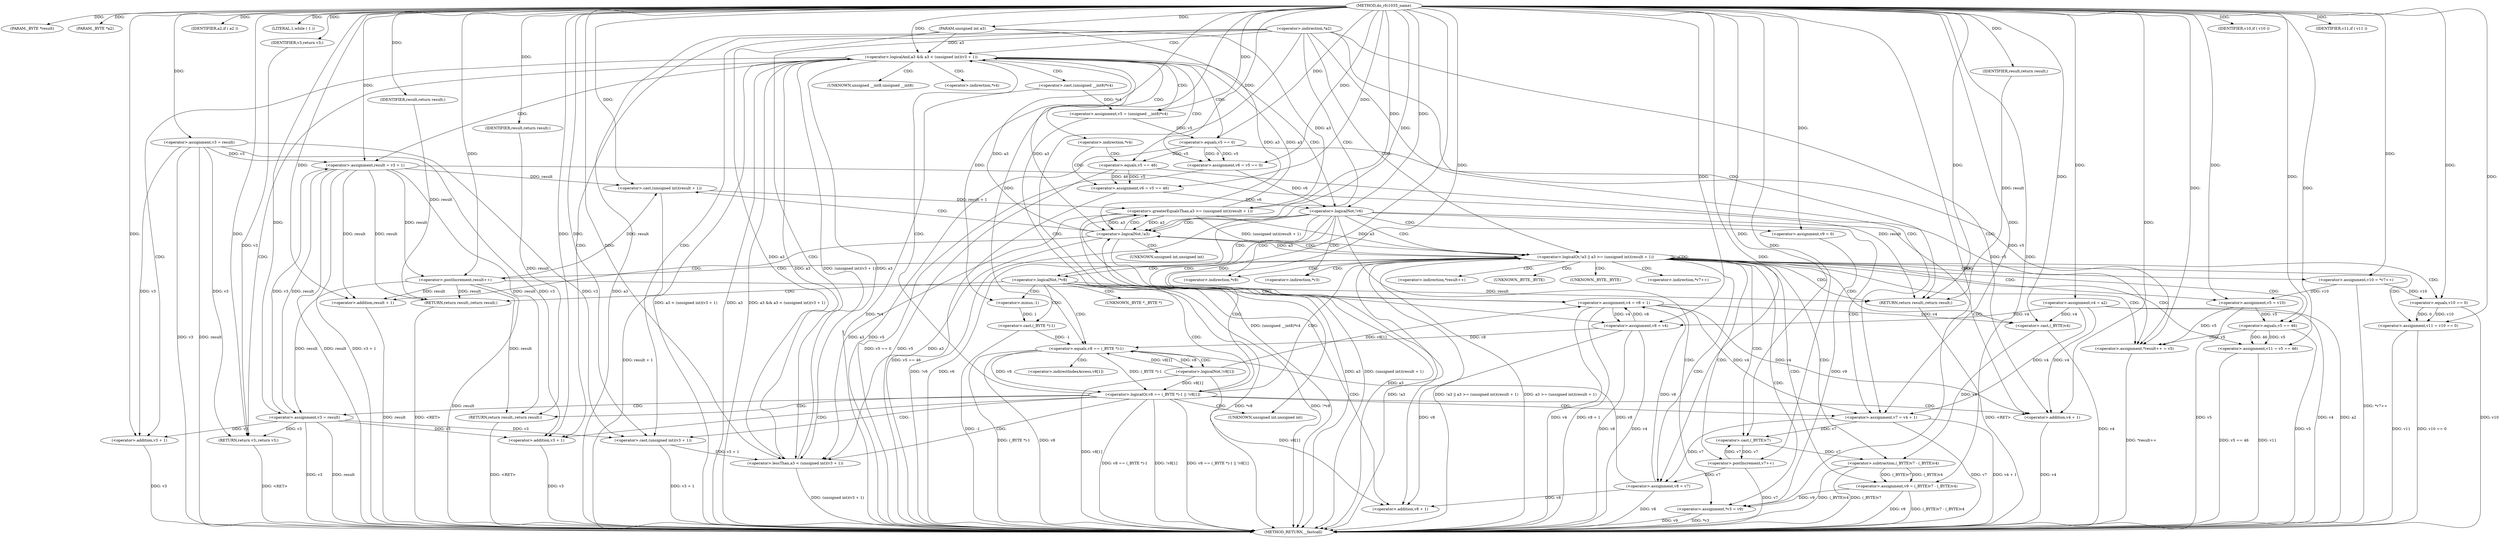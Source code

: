 digraph do_rfc1035_name {  
"1000110" [label = "(METHOD,do_rfc1035_name)" ]
"1000278" [label = "(METHOD_RETURN,__fastcall)" ]
"1000111" [label = "(PARAM,_BYTE *result)" ]
"1000112" [label = "(PARAM,_BYTE *a2)" ]
"1000113" [label = "(PARAM,unsigned int a3)" ]
"1000124" [label = "(<operator>.assignment,v3 = result)" ]
"1000128" [label = "(IDENTIFIER,a2,if ( a2 ))" ]
"1000130" [label = "(<operator>.assignment,v4 = a2)" ]
"1000138" [label = "(LITERAL,1,while ( 1 ))" ]
"1000141" [label = "(<operator>.logicalAnd,a3 && a3 < (unsigned int)(v3 + 1))" ]
"1000143" [label = "(<operator>.lessThan,a3 < (unsigned int)(v3 + 1))" ]
"1000145" [label = "(<operator>.cast,(unsigned int)(v3 + 1))" ]
"1000147" [label = "(<operator>.addition,v3 + 1)" ]
"1000150" [label = "(RETURN,return v3;,return v3;)" ]
"1000151" [label = "(IDENTIFIER,v3,return v3;)" ]
"1000152" [label = "(<operator>.assignment,result = v3 + 1)" ]
"1000154" [label = "(<operator>.addition,v3 + 1)" ]
"1000157" [label = "(<operator>.assignment,v5 = (unsigned __int8)*v4)" ]
"1000159" [label = "(<operator>.cast,(unsigned __int8)*v4)" ]
"1000163" [label = "(<operator>.assignment,v6 = v5 == 0)" ]
"1000165" [label = "(<operator>.equals,v5 == 0)" ]
"1000171" [label = "(<operator>.assignment,v6 = v5 == 46)" ]
"1000173" [label = "(<operator>.equals,v5 == 46)" ]
"1000177" [label = "(<operator>.logicalNot,!v6)" ]
"1000180" [label = "(<operator>.assignment,v8 = v4)" ]
"1000183" [label = "(<operator>.assignment,v9 = 0)" ]
"1000187" [label = "(<operator>.assignment,*v3 = v9)" ]
"1000192" [label = "(<operator>.logicalNot,!*v8)" ]
"1000195" [label = "(RETURN,return result;,return result;)" ]
"1000196" [label = "(IDENTIFIER,result,return result;)" ]
"1000197" [label = "(<operator>.assignment,v4 = v8 + 1)" ]
"1000199" [label = "(<operator>.addition,v8 + 1)" ]
"1000203" [label = "(<operator>.logicalOr,v8 == (_BYTE *)-1 || !v8[1])" ]
"1000204" [label = "(<operator>.equals,v8 == (_BYTE *)-1)" ]
"1000206" [label = "(<operator>.cast,(_BYTE *)-1)" ]
"1000208" [label = "(<operator>.minus,-1)" ]
"1000210" [label = "(<operator>.logicalNot,!v8[1])" ]
"1000214" [label = "(RETURN,return result;,return result;)" ]
"1000215" [label = "(IDENTIFIER,result,return result;)" ]
"1000216" [label = "(<operator>.assignment,v3 = result)" ]
"1000219" [label = "(<operator>.assignment,v7 = v4 + 1)" ]
"1000221" [label = "(<operator>.addition,v4 + 1)" ]
"1000225" [label = "(<operator>.logicalOr,!a3 || a3 >= (unsigned int)(result + 1))" ]
"1000226" [label = "(<operator>.logicalNot,!a3)" ]
"1000228" [label = "(<operator>.greaterEqualsThan,a3 >= (unsigned int)(result + 1))" ]
"1000230" [label = "(<operator>.cast,(unsigned int)(result + 1))" ]
"1000232" [label = "(<operator>.addition,result + 1)" ]
"1000236" [label = "(<operator>.assignment,*result++ = v5)" ]
"1000238" [label = "(<operator>.postIncrement,result++)" ]
"1000241" [label = "(<operator>.assignment,v8 = v7)" ]
"1000244" [label = "(<operator>.assignment,v9 = (_BYTE)v7 - (_BYTE)v4)" ]
"1000246" [label = "(<operator>.subtraction,(_BYTE)v7 - (_BYTE)v4)" ]
"1000247" [label = "(<operator>.cast,(_BYTE)v7)" ]
"1000250" [label = "(<operator>.cast,(_BYTE)v4)" ]
"1000253" [label = "(<operator>.assignment,v10 = *v7++)" ]
"1000256" [label = "(<operator>.postIncrement,v7++)" ]
"1000258" [label = "(<operator>.assignment,v5 = v10)" ]
"1000261" [label = "(<operator>.assignment,v11 = v10 == 0)" ]
"1000263" [label = "(<operator>.equals,v10 == 0)" ]
"1000267" [label = "(IDENTIFIER,v10,if ( v10 ))" ]
"1000268" [label = "(<operator>.assignment,v11 = v5 == 46)" ]
"1000270" [label = "(<operator>.equals,v5 == 46)" ]
"1000274" [label = "(IDENTIFIER,v11,if ( v11 ))" ]
"1000276" [label = "(RETURN,return result;,return result;)" ]
"1000277" [label = "(IDENTIFIER,result,return result;)" ]
"1000134" [label = "(<operator>.indirection,*a2)" ]
"1000146" [label = "(UNKNOWN,unsigned int,unsigned int)" ]
"1000160" [label = "(UNKNOWN,unsigned __int8,unsigned __int8)" ]
"1000161" [label = "(<operator>.indirection,*v4)" ]
"1000169" [label = "(<operator>.indirection,*v4)" ]
"1000188" [label = "(<operator>.indirection,*v3)" ]
"1000193" [label = "(<operator>.indirection,*v8)" ]
"1000207" [label = "(UNKNOWN,_BYTE *,_BYTE *)" ]
"1000211" [label = "(<operator>.indirectIndexAccess,v8[1])" ]
"1000231" [label = "(UNKNOWN,unsigned int,unsigned int)" ]
"1000237" [label = "(<operator>.indirection,*result++)" ]
"1000248" [label = "(UNKNOWN,_BYTE,_BYTE)" ]
"1000251" [label = "(UNKNOWN,_BYTE,_BYTE)" ]
"1000255" [label = "(<operator>.indirection,*v7++)" ]
  "1000195" -> "1000278"  [ label = "DDG: <RET>"] 
  "1000276" -> "1000278"  [ label = "DDG: <RET>"] 
  "1000180" -> "1000278"  [ label = "DDG: v8"] 
  "1000197" -> "1000278"  [ label = "DDG: v4"] 
  "1000204" -> "1000278"  [ label = "DDG: (_BYTE *)-1"] 
  "1000159" -> "1000278"  [ label = "DDG: *v4"] 
  "1000216" -> "1000278"  [ label = "DDG: result"] 
  "1000141" -> "1000278"  [ label = "DDG: a3 < (unsigned int)(v3 + 1)"] 
  "1000204" -> "1000278"  [ label = "DDG: v8"] 
  "1000113" -> "1000278"  [ label = "DDG: a3"] 
  "1000197" -> "1000278"  [ label = "DDG: v8 + 1"] 
  "1000203" -> "1000278"  [ label = "DDG: v8 == (_BYTE *)-1 || !v8[1]"] 
  "1000238" -> "1000278"  [ label = "DDG: result"] 
  "1000165" -> "1000278"  [ label = "DDG: v5"] 
  "1000258" -> "1000278"  [ label = "DDG: v5"] 
  "1000173" -> "1000278"  [ label = "DDG: v5"] 
  "1000268" -> "1000278"  [ label = "DDG: v11"] 
  "1000232" -> "1000278"  [ label = "DDG: result"] 
  "1000141" -> "1000278"  [ label = "DDG: a3"] 
  "1000216" -> "1000278"  [ label = "DDG: v3"] 
  "1000177" -> "1000278"  [ label = "DDG: v6"] 
  "1000228" -> "1000278"  [ label = "DDG: (unsigned int)(result + 1)"] 
  "1000210" -> "1000278"  [ label = "DDG: v8[1]"] 
  "1000244" -> "1000278"  [ label = "DDG: (_BYTE)v7 - (_BYTE)v4"] 
  "1000228" -> "1000278"  [ label = "DDG: a3"] 
  "1000219" -> "1000278"  [ label = "DDG: v4 + 1"] 
  "1000219" -> "1000278"  [ label = "DDG: v7"] 
  "1000268" -> "1000278"  [ label = "DDG: v5 == 46"] 
  "1000225" -> "1000278"  [ label = "DDG: !a3"] 
  "1000246" -> "1000278"  [ label = "DDG: (_BYTE)v4"] 
  "1000226" -> "1000278"  [ label = "DDG: a3"] 
  "1000152" -> "1000278"  [ label = "DDG: result"] 
  "1000180" -> "1000278"  [ label = "DDG: v4"] 
  "1000145" -> "1000278"  [ label = "DDG: v3 + 1"] 
  "1000203" -> "1000278"  [ label = "DDG: v8 == (_BYTE *)-1"] 
  "1000147" -> "1000278"  [ label = "DDG: v3"] 
  "1000154" -> "1000278"  [ label = "DDG: v3"] 
  "1000246" -> "1000278"  [ label = "DDG: (_BYTE)v7"] 
  "1000187" -> "1000278"  [ label = "DDG: v9"] 
  "1000236" -> "1000278"  [ label = "DDG: *result++"] 
  "1000270" -> "1000278"  [ label = "DDG: v5"] 
  "1000261" -> "1000278"  [ label = "DDG: v10 == 0"] 
  "1000157" -> "1000278"  [ label = "DDG: (unsigned __int8)*v4"] 
  "1000230" -> "1000278"  [ label = "DDG: result + 1"] 
  "1000253" -> "1000278"  [ label = "DDG: *v7++"] 
  "1000221" -> "1000278"  [ label = "DDG: v4"] 
  "1000192" -> "1000278"  [ label = "DDG: *v8"] 
  "1000130" -> "1000278"  [ label = "DDG: v4"] 
  "1000250" -> "1000278"  [ label = "DDG: v4"] 
  "1000225" -> "1000278"  [ label = "DDG: !a3 || a3 >= (unsigned int)(result + 1)"] 
  "1000187" -> "1000278"  [ label = "DDG: *v3"] 
  "1000206" -> "1000278"  [ label = "DDG: -1"] 
  "1000256" -> "1000278"  [ label = "DDG: v7"] 
  "1000141" -> "1000278"  [ label = "DDG: a3 && a3 < (unsigned int)(v3 + 1)"] 
  "1000124" -> "1000278"  [ label = "DDG: result"] 
  "1000124" -> "1000278"  [ label = "DDG: v3"] 
  "1000192" -> "1000278"  [ label = "DDG: !*v8"] 
  "1000225" -> "1000278"  [ label = "DDG: a3 >= (unsigned int)(result + 1)"] 
  "1000177" -> "1000278"  [ label = "DDG: !v6"] 
  "1000241" -> "1000278"  [ label = "DDG: v8"] 
  "1000263" -> "1000278"  [ label = "DDG: v10"] 
  "1000143" -> "1000278"  [ label = "DDG: (unsigned int)(v3 + 1)"] 
  "1000171" -> "1000278"  [ label = "DDG: v5 == 46"] 
  "1000203" -> "1000278"  [ label = "DDG: !v8[1]"] 
  "1000261" -> "1000278"  [ label = "DDG: v11"] 
  "1000152" -> "1000278"  [ label = "DDG: v3 + 1"] 
  "1000244" -> "1000278"  [ label = "DDG: v9"] 
  "1000163" -> "1000278"  [ label = "DDG: v5 == 0"] 
  "1000130" -> "1000278"  [ label = "DDG: a2"] 
  "1000214" -> "1000278"  [ label = "DDG: <RET>"] 
  "1000150" -> "1000278"  [ label = "DDG: <RET>"] 
  "1000110" -> "1000111"  [ label = "DDG: "] 
  "1000110" -> "1000112"  [ label = "DDG: "] 
  "1000110" -> "1000113"  [ label = "DDG: "] 
  "1000110" -> "1000124"  [ label = "DDG: "] 
  "1000110" -> "1000128"  [ label = "DDG: "] 
  "1000110" -> "1000130"  [ label = "DDG: "] 
  "1000110" -> "1000138"  [ label = "DDG: "] 
  "1000143" -> "1000141"  [ label = "DDG: a3"] 
  "1000228" -> "1000141"  [ label = "DDG: a3"] 
  "1000226" -> "1000141"  [ label = "DDG: a3"] 
  "1000113" -> "1000141"  [ label = "DDG: a3"] 
  "1000110" -> "1000141"  [ label = "DDG: "] 
  "1000143" -> "1000141"  [ label = "DDG: (unsigned int)(v3 + 1)"] 
  "1000141" -> "1000143"  [ label = "DDG: a3"] 
  "1000228" -> "1000143"  [ label = "DDG: a3"] 
  "1000226" -> "1000143"  [ label = "DDG: a3"] 
  "1000113" -> "1000143"  [ label = "DDG: a3"] 
  "1000110" -> "1000143"  [ label = "DDG: "] 
  "1000145" -> "1000143"  [ label = "DDG: v3 + 1"] 
  "1000216" -> "1000145"  [ label = "DDG: v3"] 
  "1000124" -> "1000145"  [ label = "DDG: v3"] 
  "1000110" -> "1000145"  [ label = "DDG: "] 
  "1000216" -> "1000147"  [ label = "DDG: v3"] 
  "1000124" -> "1000147"  [ label = "DDG: v3"] 
  "1000110" -> "1000147"  [ label = "DDG: "] 
  "1000151" -> "1000150"  [ label = "DDG: v3"] 
  "1000216" -> "1000150"  [ label = "DDG: v3"] 
  "1000124" -> "1000150"  [ label = "DDG: v3"] 
  "1000110" -> "1000150"  [ label = "DDG: "] 
  "1000110" -> "1000151"  [ label = "DDG: "] 
  "1000216" -> "1000152"  [ label = "DDG: v3"] 
  "1000124" -> "1000152"  [ label = "DDG: v3"] 
  "1000110" -> "1000152"  [ label = "DDG: "] 
  "1000216" -> "1000154"  [ label = "DDG: v3"] 
  "1000124" -> "1000154"  [ label = "DDG: v3"] 
  "1000110" -> "1000154"  [ label = "DDG: "] 
  "1000159" -> "1000157"  [ label = "DDG: *v4"] 
  "1000110" -> "1000157"  [ label = "DDG: "] 
  "1000165" -> "1000163"  [ label = "DDG: v5"] 
  "1000165" -> "1000163"  [ label = "DDG: 0"] 
  "1000110" -> "1000163"  [ label = "DDG: "] 
  "1000157" -> "1000165"  [ label = "DDG: v5"] 
  "1000110" -> "1000165"  [ label = "DDG: "] 
  "1000173" -> "1000171"  [ label = "DDG: v5"] 
  "1000173" -> "1000171"  [ label = "DDG: 46"] 
  "1000110" -> "1000171"  [ label = "DDG: "] 
  "1000165" -> "1000173"  [ label = "DDG: v5"] 
  "1000110" -> "1000173"  [ label = "DDG: "] 
  "1000163" -> "1000177"  [ label = "DDG: v6"] 
  "1000171" -> "1000177"  [ label = "DDG: v6"] 
  "1000110" -> "1000177"  [ label = "DDG: "] 
  "1000130" -> "1000180"  [ label = "DDG: v4"] 
  "1000197" -> "1000180"  [ label = "DDG: v4"] 
  "1000110" -> "1000180"  [ label = "DDG: "] 
  "1000110" -> "1000183"  [ label = "DDG: "] 
  "1000183" -> "1000187"  [ label = "DDG: v9"] 
  "1000244" -> "1000187"  [ label = "DDG: v9"] 
  "1000110" -> "1000187"  [ label = "DDG: "] 
  "1000196" -> "1000195"  [ label = "DDG: result"] 
  "1000238" -> "1000195"  [ label = "DDG: result"] 
  "1000152" -> "1000195"  [ label = "DDG: result"] 
  "1000110" -> "1000196"  [ label = "DDG: "] 
  "1000180" -> "1000197"  [ label = "DDG: v8"] 
  "1000210" -> "1000197"  [ label = "DDG: v8[1]"] 
  "1000241" -> "1000197"  [ label = "DDG: v8"] 
  "1000110" -> "1000197"  [ label = "DDG: "] 
  "1000180" -> "1000199"  [ label = "DDG: v8"] 
  "1000210" -> "1000199"  [ label = "DDG: v8[1]"] 
  "1000241" -> "1000199"  [ label = "DDG: v8"] 
  "1000110" -> "1000199"  [ label = "DDG: "] 
  "1000204" -> "1000203"  [ label = "DDG: v8"] 
  "1000204" -> "1000203"  [ label = "DDG: (_BYTE *)-1"] 
  "1000210" -> "1000204"  [ label = "DDG: v8[1]"] 
  "1000110" -> "1000204"  [ label = "DDG: "] 
  "1000180" -> "1000204"  [ label = "DDG: v8"] 
  "1000241" -> "1000204"  [ label = "DDG: v8"] 
  "1000206" -> "1000204"  [ label = "DDG: -1"] 
  "1000208" -> "1000206"  [ label = "DDG: 1"] 
  "1000110" -> "1000208"  [ label = "DDG: "] 
  "1000210" -> "1000203"  [ label = "DDG: v8[1]"] 
  "1000204" -> "1000210"  [ label = "DDG: v8"] 
  "1000215" -> "1000214"  [ label = "DDG: result"] 
  "1000238" -> "1000214"  [ label = "DDG: result"] 
  "1000152" -> "1000214"  [ label = "DDG: result"] 
  "1000110" -> "1000215"  [ label = "DDG: "] 
  "1000238" -> "1000216"  [ label = "DDG: result"] 
  "1000152" -> "1000216"  [ label = "DDG: result"] 
  "1000110" -> "1000216"  [ label = "DDG: "] 
  "1000130" -> "1000219"  [ label = "DDG: v4"] 
  "1000197" -> "1000219"  [ label = "DDG: v4"] 
  "1000110" -> "1000219"  [ label = "DDG: "] 
  "1000130" -> "1000221"  [ label = "DDG: v4"] 
  "1000197" -> "1000221"  [ label = "DDG: v4"] 
  "1000110" -> "1000221"  [ label = "DDG: "] 
  "1000226" -> "1000225"  [ label = "DDG: a3"] 
  "1000141" -> "1000226"  [ label = "DDG: a3"] 
  "1000228" -> "1000226"  [ label = "DDG: a3"] 
  "1000113" -> "1000226"  [ label = "DDG: a3"] 
  "1000110" -> "1000226"  [ label = "DDG: "] 
  "1000228" -> "1000225"  [ label = "DDG: a3"] 
  "1000228" -> "1000225"  [ label = "DDG: (unsigned int)(result + 1)"] 
  "1000226" -> "1000228"  [ label = "DDG: a3"] 
  "1000113" -> "1000228"  [ label = "DDG: a3"] 
  "1000110" -> "1000228"  [ label = "DDG: "] 
  "1000230" -> "1000228"  [ label = "DDG: result + 1"] 
  "1000238" -> "1000230"  [ label = "DDG: result"] 
  "1000152" -> "1000230"  [ label = "DDG: result"] 
  "1000110" -> "1000230"  [ label = "DDG: "] 
  "1000238" -> "1000232"  [ label = "DDG: result"] 
  "1000152" -> "1000232"  [ label = "DDG: result"] 
  "1000110" -> "1000232"  [ label = "DDG: "] 
  "1000173" -> "1000236"  [ label = "DDG: v5"] 
  "1000270" -> "1000236"  [ label = "DDG: v5"] 
  "1000165" -> "1000236"  [ label = "DDG: v5"] 
  "1000258" -> "1000236"  [ label = "DDG: v5"] 
  "1000110" -> "1000236"  [ label = "DDG: "] 
  "1000152" -> "1000238"  [ label = "DDG: result"] 
  "1000110" -> "1000238"  [ label = "DDG: "] 
  "1000219" -> "1000241"  [ label = "DDG: v7"] 
  "1000256" -> "1000241"  [ label = "DDG: v7"] 
  "1000110" -> "1000241"  [ label = "DDG: "] 
  "1000246" -> "1000244"  [ label = "DDG: (_BYTE)v7"] 
  "1000246" -> "1000244"  [ label = "DDG: (_BYTE)v4"] 
  "1000110" -> "1000244"  [ label = "DDG: "] 
  "1000247" -> "1000246"  [ label = "DDG: v7"] 
  "1000110" -> "1000247"  [ label = "DDG: "] 
  "1000219" -> "1000247"  [ label = "DDG: v7"] 
  "1000256" -> "1000247"  [ label = "DDG: v7"] 
  "1000250" -> "1000246"  [ label = "DDG: v4"] 
  "1000110" -> "1000250"  [ label = "DDG: "] 
  "1000130" -> "1000250"  [ label = "DDG: v4"] 
  "1000197" -> "1000250"  [ label = "DDG: v4"] 
  "1000110" -> "1000253"  [ label = "DDG: "] 
  "1000247" -> "1000256"  [ label = "DDG: v7"] 
  "1000110" -> "1000256"  [ label = "DDG: "] 
  "1000253" -> "1000258"  [ label = "DDG: v10"] 
  "1000110" -> "1000258"  [ label = "DDG: "] 
  "1000263" -> "1000261"  [ label = "DDG: v10"] 
  "1000263" -> "1000261"  [ label = "DDG: 0"] 
  "1000110" -> "1000261"  [ label = "DDG: "] 
  "1000110" -> "1000263"  [ label = "DDG: "] 
  "1000253" -> "1000263"  [ label = "DDG: v10"] 
  "1000110" -> "1000267"  [ label = "DDG: "] 
  "1000270" -> "1000268"  [ label = "DDG: v5"] 
  "1000270" -> "1000268"  [ label = "DDG: 46"] 
  "1000110" -> "1000268"  [ label = "DDG: "] 
  "1000258" -> "1000270"  [ label = "DDG: v5"] 
  "1000110" -> "1000270"  [ label = "DDG: "] 
  "1000110" -> "1000274"  [ label = "DDG: "] 
  "1000277" -> "1000276"  [ label = "DDG: result"] 
  "1000238" -> "1000276"  [ label = "DDG: result"] 
  "1000152" -> "1000276"  [ label = "DDG: result"] 
  "1000110" -> "1000276"  [ label = "DDG: "] 
  "1000110" -> "1000277"  [ label = "DDG: "] 
  "1000134" -> "1000276"  [ label = "CDG: "] 
  "1000134" -> "1000221"  [ label = "CDG: "] 
  "1000134" -> "1000219"  [ label = "CDG: "] 
  "1000134" -> "1000226"  [ label = "CDG: "] 
  "1000134" -> "1000225"  [ label = "CDG: "] 
  "1000134" -> "1000141"  [ label = "CDG: "] 
  "1000134" -> "1000143"  [ label = "CDG: "] 
  "1000134" -> "1000147"  [ label = "CDG: "] 
  "1000134" -> "1000146"  [ label = "CDG: "] 
  "1000134" -> "1000145"  [ label = "CDG: "] 
  "1000141" -> "1000169"  [ label = "CDG: "] 
  "1000141" -> "1000165"  [ label = "CDG: "] 
  "1000141" -> "1000163"  [ label = "CDG: "] 
  "1000141" -> "1000161"  [ label = "CDG: "] 
  "1000141" -> "1000177"  [ label = "CDG: "] 
  "1000141" -> "1000160"  [ label = "CDG: "] 
  "1000141" -> "1000159"  [ label = "CDG: "] 
  "1000141" -> "1000157"  [ label = "CDG: "] 
  "1000141" -> "1000154"  [ label = "CDG: "] 
  "1000141" -> "1000152"  [ label = "CDG: "] 
  "1000141" -> "1000150"  [ label = "CDG: "] 
  "1000169" -> "1000173"  [ label = "CDG: "] 
  "1000169" -> "1000171"  [ label = "CDG: "] 
  "1000177" -> "1000192"  [ label = "CDG: "] 
  "1000177" -> "1000188"  [ label = "CDG: "] 
  "1000177" -> "1000187"  [ label = "CDG: "] 
  "1000177" -> "1000183"  [ label = "CDG: "] 
  "1000177" -> "1000180"  [ label = "CDG: "] 
  "1000177" -> "1000193"  [ label = "CDG: "] 
  "1000177" -> "1000221"  [ label = "CDG: "] 
  "1000177" -> "1000219"  [ label = "CDG: "] 
  "1000177" -> "1000226"  [ label = "CDG: "] 
  "1000177" -> "1000225"  [ label = "CDG: "] 
  "1000192" -> "1000208"  [ label = "CDG: "] 
  "1000192" -> "1000207"  [ label = "CDG: "] 
  "1000192" -> "1000206"  [ label = "CDG: "] 
  "1000192" -> "1000204"  [ label = "CDG: "] 
  "1000192" -> "1000203"  [ label = "CDG: "] 
  "1000192" -> "1000199"  [ label = "CDG: "] 
  "1000192" -> "1000197"  [ label = "CDG: "] 
  "1000192" -> "1000195"  [ label = "CDG: "] 
  "1000203" -> "1000216"  [ label = "CDG: "] 
  "1000203" -> "1000214"  [ label = "CDG: "] 
  "1000203" -> "1000221"  [ label = "CDG: "] 
  "1000203" -> "1000219"  [ label = "CDG: "] 
  "1000203" -> "1000226"  [ label = "CDG: "] 
  "1000203" -> "1000225"  [ label = "CDG: "] 
  "1000203" -> "1000141"  [ label = "CDG: "] 
  "1000203" -> "1000143"  [ label = "CDG: "] 
  "1000203" -> "1000147"  [ label = "CDG: "] 
  "1000203" -> "1000146"  [ label = "CDG: "] 
  "1000203" -> "1000145"  [ label = "CDG: "] 
  "1000204" -> "1000211"  [ label = "CDG: "] 
  "1000204" -> "1000210"  [ label = "CDG: "] 
  "1000225" -> "1000238"  [ label = "CDG: "] 
  "1000225" -> "1000237"  [ label = "CDG: "] 
  "1000225" -> "1000236"  [ label = "CDG: "] 
  "1000225" -> "1000256"  [ label = "CDG: "] 
  "1000225" -> "1000255"  [ label = "CDG: "] 
  "1000225" -> "1000253"  [ label = "CDG: "] 
  "1000225" -> "1000251"  [ label = "CDG: "] 
  "1000225" -> "1000250"  [ label = "CDG: "] 
  "1000225" -> "1000248"  [ label = "CDG: "] 
  "1000225" -> "1000247"  [ label = "CDG: "] 
  "1000225" -> "1000246"  [ label = "CDG: "] 
  "1000225" -> "1000244"  [ label = "CDG: "] 
  "1000225" -> "1000241"  [ label = "CDG: "] 
  "1000225" -> "1000263"  [ label = "CDG: "] 
  "1000225" -> "1000261"  [ label = "CDG: "] 
  "1000225" -> "1000258"  [ label = "CDG: "] 
  "1000225" -> "1000276"  [ label = "CDG: "] 
  "1000225" -> "1000270"  [ label = "CDG: "] 
  "1000225" -> "1000268"  [ label = "CDG: "] 
  "1000225" -> "1000192"  [ label = "CDG: "] 
  "1000225" -> "1000188"  [ label = "CDG: "] 
  "1000225" -> "1000187"  [ label = "CDG: "] 
  "1000225" -> "1000193"  [ label = "CDG: "] 
  "1000225" -> "1000226"  [ label = "CDG: "] 
  "1000225" -> "1000225"  [ label = "CDG: "] 
  "1000226" -> "1000232"  [ label = "CDG: "] 
  "1000226" -> "1000231"  [ label = "CDG: "] 
  "1000226" -> "1000230"  [ label = "CDG: "] 
  "1000226" -> "1000228"  [ label = "CDG: "] 
}
